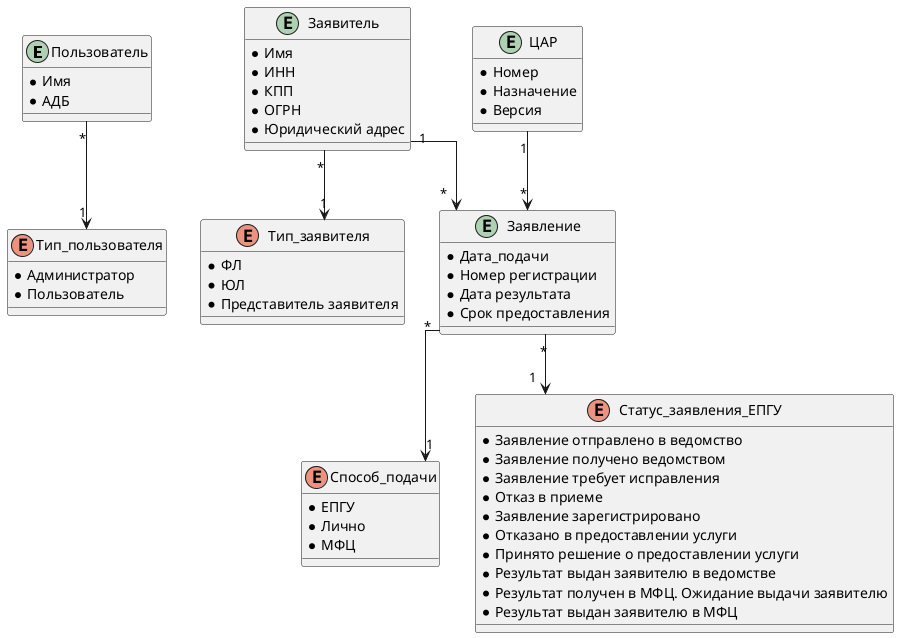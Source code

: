 @startuml

skinparam linetype ortho

Entity Пользователь {
  *Имя
  *АДБ
}

Enum Тип_пользователя{
  *Администратор
  *Пользователь
}

Entity Заявитель {
  *Имя
  *ИНН
  *КПП
  *ОГРН
  *Юридический адрес
}

Enum Тип_заявителя{
  *ФЛ
  *ЮЛ
  *Представитель заявителя
}

Entity Заявление {
  *Дата_подачи
  *Номер регистрации
  *Дата результата
  *Срок предоставления
}

Enum Способ_подачи{
  *ЕПГУ
  *Лично
  *МФЦ
}

Enum Статус_заявления_ЕПГУ {
  *Заявление отправлено в ведомство
  *Заявление получено ведомством
  *Заявление требует исправления
  *Отказ в приеме
  *Заявление зарегистрировано
  *Отказано в предоставлении услуги
  *Принято решение о предоставлении услуги
  *Результат выдан заявителю в ведомстве
  *Результат получен в МФЦ. Ожидание выдачи заявителю
  *Результат выдан заявителю в МФЦ
}

Entity ЦАР {
  *Номер
  *Назначение
  *Версия
}




Заявитель "*" --> "1" Тип_заявителя
Заявитель "1" --> "*" Заявление
Заявление "*" --> "1" Статус_заявления_ЕПГУ
ЦАР "1" --> "*" Заявление 
Заявление "*" --> "1" Способ_подачи
Пользователь "*" --> "1" Тип_пользователя




@enduml